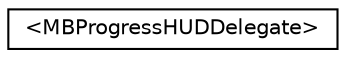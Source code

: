 digraph G
{
  edge [fontname="Helvetica",fontsize="10",labelfontname="Helvetica",labelfontsize="10"];
  node [fontname="Helvetica",fontsize="10",shape=record];
  rankdir="LR";
  Node1 [label="\<MBProgressHUDDelegate\>",height=0.2,width=0.4,color="black", fillcolor="white", style="filled",URL="$protocol_m_b_progress_h_u_d_delegate-p.html"];
}
